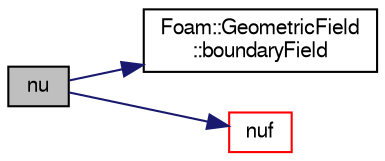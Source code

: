 digraph "nu"
{
  bgcolor="transparent";
  edge [fontname="FreeSans",fontsize="10",labelfontname="FreeSans",labelfontsize="10"];
  node [fontname="FreeSans",fontsize="10",shape=record];
  rankdir="LR";
  Node48 [label="nu",height=0.2,width=0.4,color="black", fillcolor="grey75", style="filled", fontcolor="black"];
  Node48 -> Node49 [color="midnightblue",fontsize="10",style="solid",fontname="FreeSans"];
  Node49 [label="Foam::GeometricField\l::boundaryField",height=0.2,width=0.4,color="black",URL="$a22434.html#a3c6c1a789b48ea0c5e8bff64f9c14f2d",tooltip="Return reference to GeometricBoundaryField. "];
  Node48 -> Node50 [color="midnightblue",fontsize="10",style="solid",fontname="FreeSans"];
  Node50 [label="nuf",height=0.2,width=0.4,color="red",URL="$a30482.html#a0e2e330a3952a84c784e66d147c33687",tooltip="Return the face-interpolated kinematic laminar viscosity. "];
}

